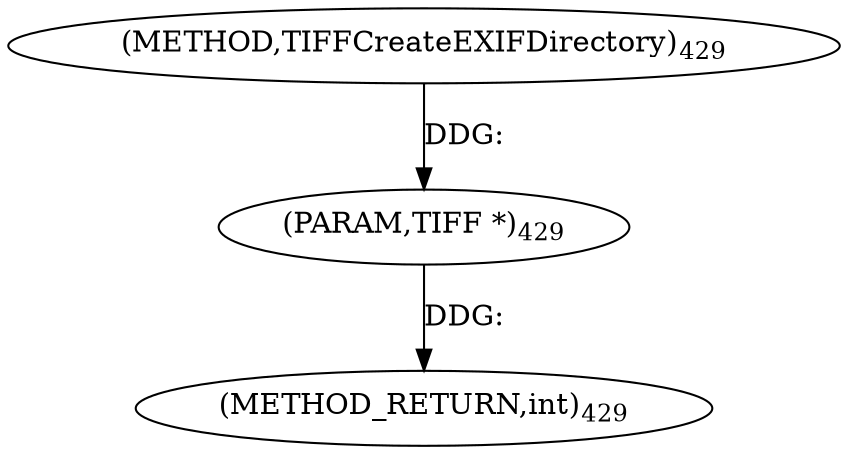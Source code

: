 digraph "TIFFCreateEXIFDirectory" {  
"8786" [label = <(METHOD,TIFFCreateEXIFDirectory)<SUB>429</SUB>> ]
"8788" [label = <(METHOD_RETURN,int)<SUB>429</SUB>> ]
"8787" [label = <(PARAM,TIFF *)<SUB>429</SUB>> ]
  "8787" -> "8788"  [ label = "DDG: "] 
  "8786" -> "8787"  [ label = "DDG: "] 
}
